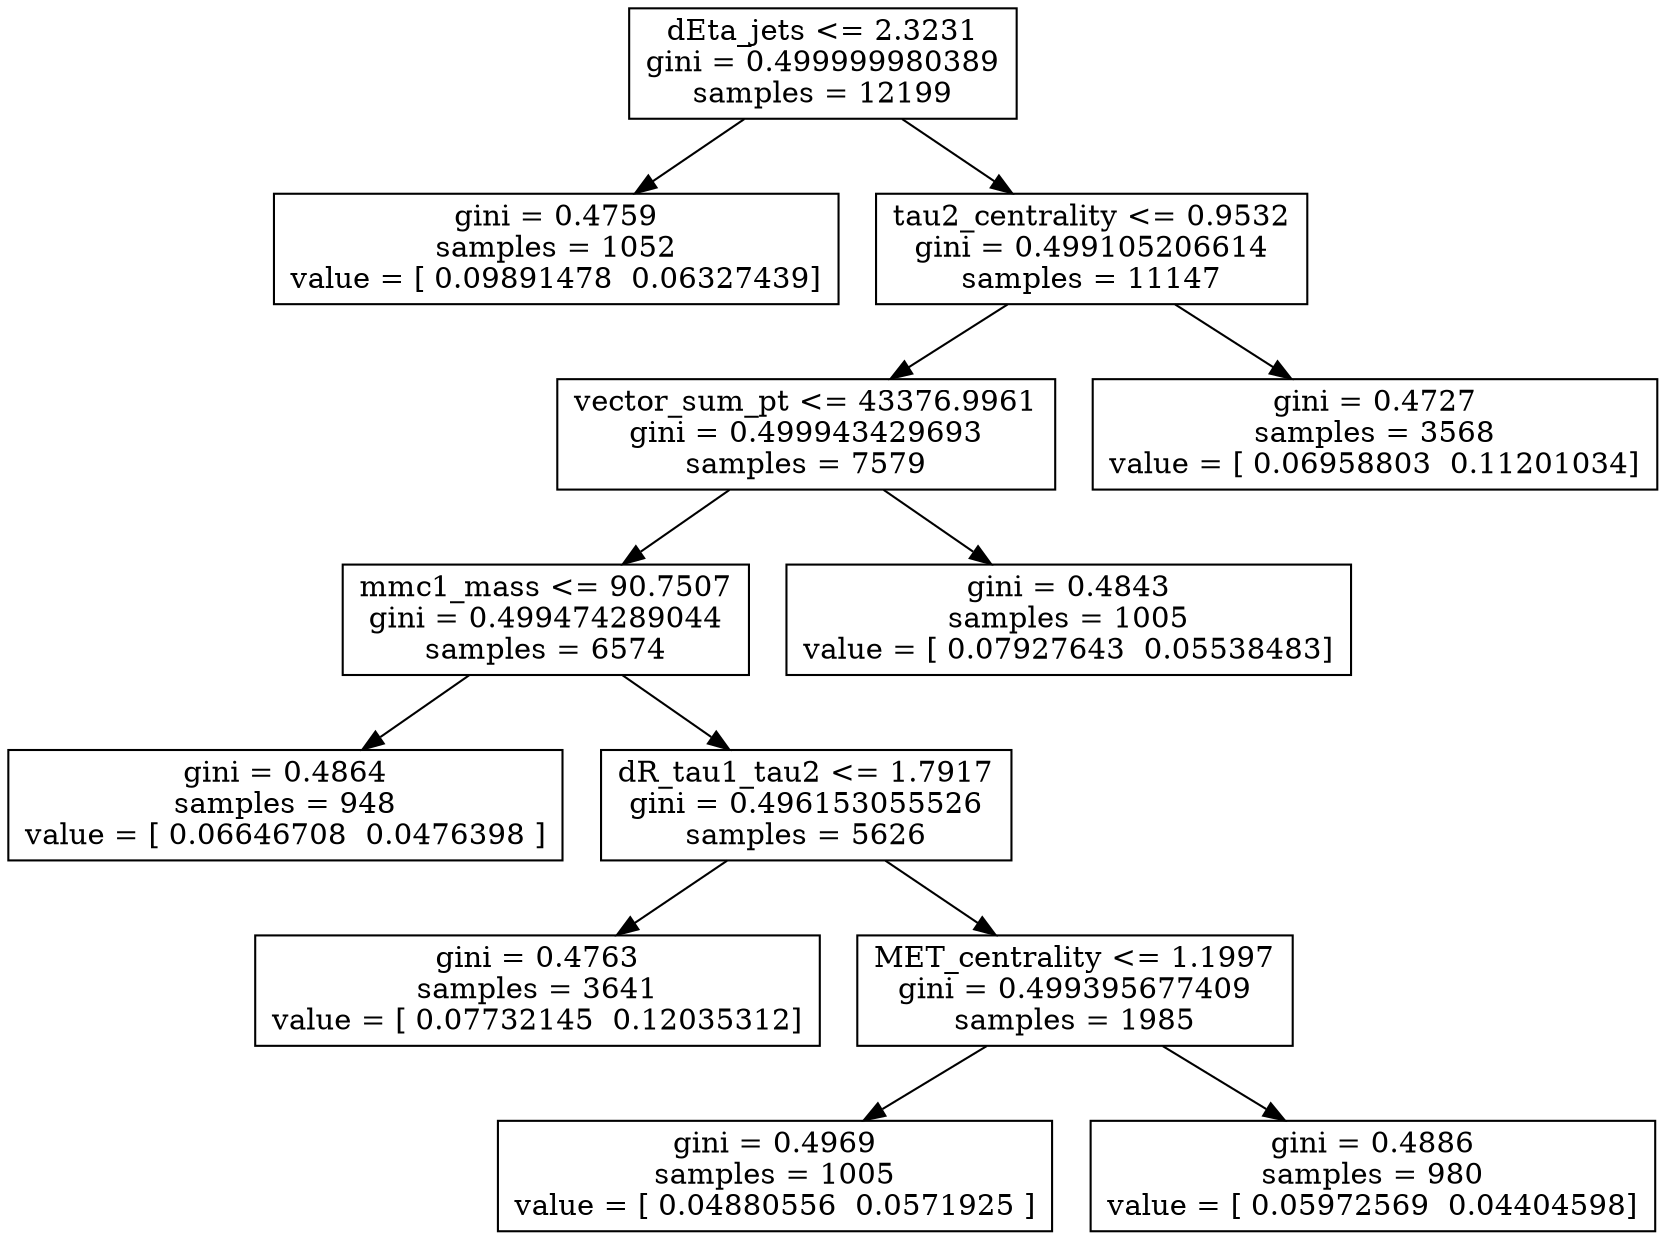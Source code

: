 digraph Tree {
0 [label="dEta_jets <= 2.3231\ngini = 0.499999980389\nsamples = 12199", shape="box"] ;
1 [label="gini = 0.4759\nsamples = 1052\nvalue = [ 0.09891478  0.06327439]", shape="box"] ;
0 -> 1 ;
2 [label="tau2_centrality <= 0.9532\ngini = 0.499105206614\nsamples = 11147", shape="box"] ;
0 -> 2 ;
3 [label="vector_sum_pt <= 43376.9961\ngini = 0.499943429693\nsamples = 7579", shape="box"] ;
2 -> 3 ;
4 [label="mmc1_mass <= 90.7507\ngini = 0.499474289044\nsamples = 6574", shape="box"] ;
3 -> 4 ;
5 [label="gini = 0.4864\nsamples = 948\nvalue = [ 0.06646708  0.0476398 ]", shape="box"] ;
4 -> 5 ;
6 [label="dR_tau1_tau2 <= 1.7917\ngini = 0.496153055526\nsamples = 5626", shape="box"] ;
4 -> 6 ;
7 [label="gini = 0.4763\nsamples = 3641\nvalue = [ 0.07732145  0.12035312]", shape="box"] ;
6 -> 7 ;
8 [label="MET_centrality <= 1.1997\ngini = 0.499395677409\nsamples = 1985", shape="box"] ;
6 -> 8 ;
9 [label="gini = 0.4969\nsamples = 1005\nvalue = [ 0.04880556  0.0571925 ]", shape="box"] ;
8 -> 9 ;
10 [label="gini = 0.4886\nsamples = 980\nvalue = [ 0.05972569  0.04404598]", shape="box"] ;
8 -> 10 ;
11 [label="gini = 0.4843\nsamples = 1005\nvalue = [ 0.07927643  0.05538483]", shape="box"] ;
3 -> 11 ;
12 [label="gini = 0.4727\nsamples = 3568\nvalue = [ 0.06958803  0.11201034]", shape="box"] ;
2 -> 12 ;
}